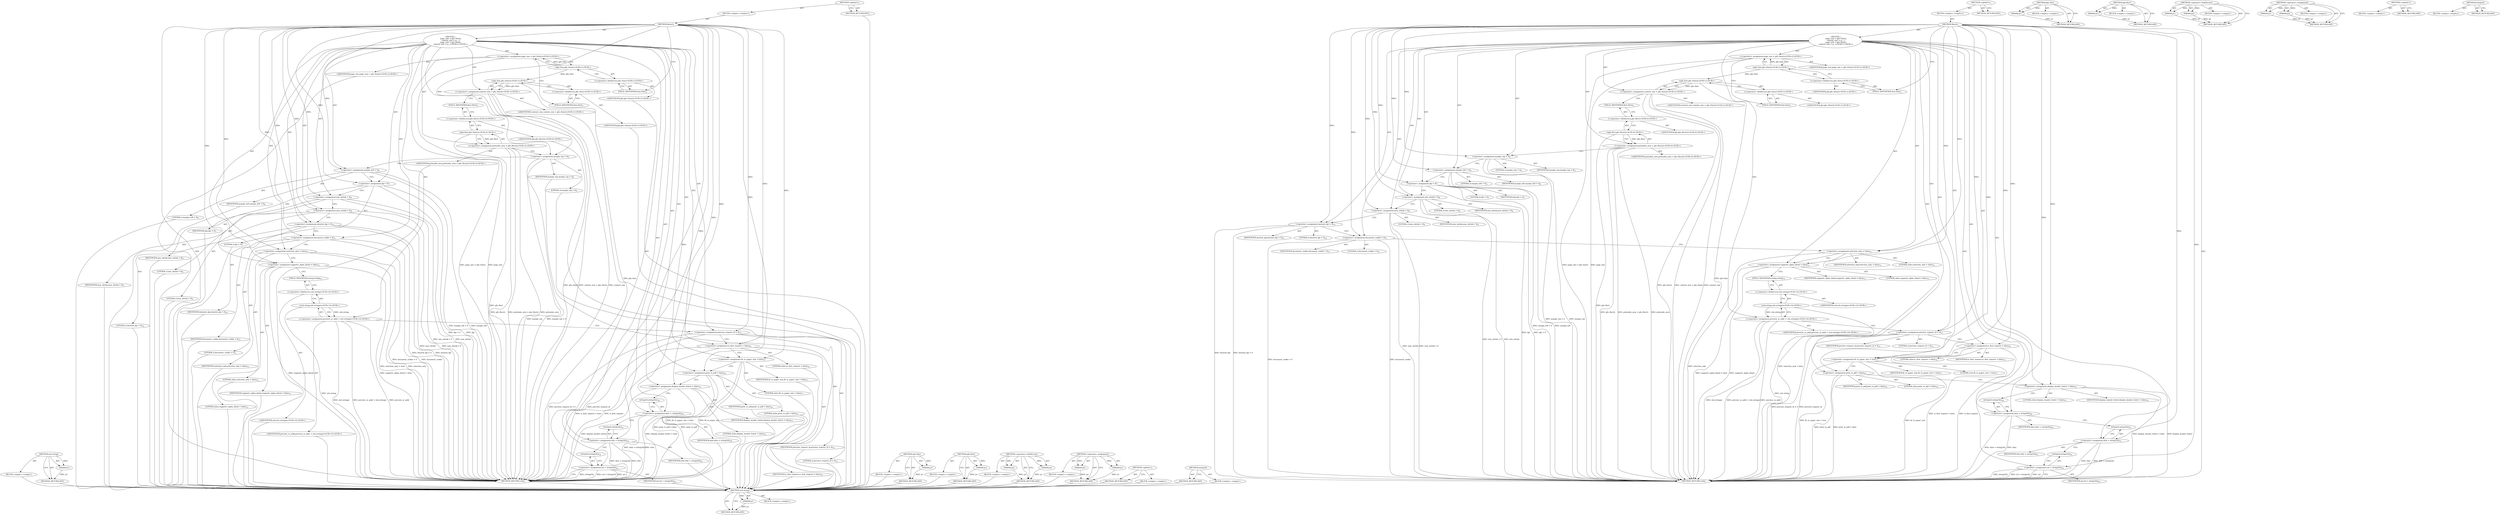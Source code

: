 digraph "string16" {
vulnerable_122 [label=<(METHOD,std.string)>];
vulnerable_123 [label=<(PARAM,p1)>];
vulnerable_124 [label=<(BLOCK,&lt;empty&gt;,&lt;empty&gt;)>];
vulnerable_125 [label=<(METHOD_RETURN,ANY)>];
vulnerable_6 [label=<(METHOD,&lt;global&gt;)<SUB>1</SUB>>];
vulnerable_7 [label=<(BLOCK,&lt;empty&gt;,&lt;empty&gt;)<SUB>1</SUB>>];
vulnerable_8 [label=<(METHOD,Reset)<SUB>1</SUB>>];
vulnerable_9 [label="<(BLOCK,{
  page_size = gfx::Size();
  content_size = g...,{
  page_size = gfx::Size();
  content_size = g...)<SUB>1</SUB>>"];
vulnerable_10 [label="<(&lt;operator&gt;.assignment,page_size = gfx::Size())<SUB>2</SUB>>"];
vulnerable_11 [label="<(IDENTIFIER,page_size,page_size = gfx::Size())<SUB>2</SUB>>"];
vulnerable_12 [label="<(gfx.Size,gfx::Size())<SUB>2</SUB>>"];
vulnerable_13 [label="<(&lt;operator&gt;.fieldAccess,gfx::Size)<SUB>2</SUB>>"];
vulnerable_14 [label="<(IDENTIFIER,gfx,gfx::Size())<SUB>2</SUB>>"];
vulnerable_15 [label=<(FIELD_IDENTIFIER,Size,Size)<SUB>2</SUB>>];
vulnerable_16 [label="<(&lt;operator&gt;.assignment,content_size = gfx::Size())<SUB>3</SUB>>"];
vulnerable_17 [label="<(IDENTIFIER,content_size,content_size = gfx::Size())<SUB>3</SUB>>"];
vulnerable_18 [label="<(gfx.Size,gfx::Size())<SUB>3</SUB>>"];
vulnerable_19 [label="<(&lt;operator&gt;.fieldAccess,gfx::Size)<SUB>3</SUB>>"];
vulnerable_20 [label="<(IDENTIFIER,gfx,gfx::Size())<SUB>3</SUB>>"];
vulnerable_21 [label=<(FIELD_IDENTIFIER,Size,Size)<SUB>3</SUB>>];
vulnerable_22 [label="<(&lt;operator&gt;.assignment,printable_area = gfx::Rect())<SUB>4</SUB>>"];
vulnerable_23 [label="<(IDENTIFIER,printable_area,printable_area = gfx::Rect())<SUB>4</SUB>>"];
vulnerable_24 [label="<(gfx.Rect,gfx::Rect())<SUB>4</SUB>>"];
vulnerable_25 [label="<(&lt;operator&gt;.fieldAccess,gfx::Rect)<SUB>4</SUB>>"];
vulnerable_26 [label="<(IDENTIFIER,gfx,gfx::Rect())<SUB>4</SUB>>"];
vulnerable_27 [label=<(FIELD_IDENTIFIER,Rect,Rect)<SUB>4</SUB>>];
vulnerable_28 [label=<(&lt;operator&gt;.assignment,margin_top = 0)<SUB>5</SUB>>];
vulnerable_29 [label=<(IDENTIFIER,margin_top,margin_top = 0)<SUB>5</SUB>>];
vulnerable_30 [label=<(LITERAL,0,margin_top = 0)<SUB>5</SUB>>];
vulnerable_31 [label=<(&lt;operator&gt;.assignment,margin_left = 0)<SUB>6</SUB>>];
vulnerable_32 [label=<(IDENTIFIER,margin_left,margin_left = 0)<SUB>6</SUB>>];
vulnerable_33 [label=<(LITERAL,0,margin_left = 0)<SUB>6</SUB>>];
vulnerable_34 [label=<(&lt;operator&gt;.assignment,dpi = 0)<SUB>7</SUB>>];
vulnerable_35 [label=<(IDENTIFIER,dpi,dpi = 0)<SUB>7</SUB>>];
vulnerable_36 [label=<(LITERAL,0,dpi = 0)<SUB>7</SUB>>];
vulnerable_37 [label=<(&lt;operator&gt;.assignment,min_shrink = 0)<SUB>8</SUB>>];
vulnerable_38 [label=<(IDENTIFIER,min_shrink,min_shrink = 0)<SUB>8</SUB>>];
vulnerable_39 [label=<(LITERAL,0,min_shrink = 0)<SUB>8</SUB>>];
vulnerable_40 [label=<(&lt;operator&gt;.assignment,max_shrink = 0)<SUB>9</SUB>>];
vulnerable_41 [label=<(IDENTIFIER,max_shrink,max_shrink = 0)<SUB>9</SUB>>];
vulnerable_42 [label=<(LITERAL,0,max_shrink = 0)<SUB>9</SUB>>];
vulnerable_43 [label=<(&lt;operator&gt;.assignment,desired_dpi = 0)<SUB>10</SUB>>];
vulnerable_44 [label=<(IDENTIFIER,desired_dpi,desired_dpi = 0)<SUB>10</SUB>>];
vulnerable_45 [label=<(LITERAL,0,desired_dpi = 0)<SUB>10</SUB>>];
vulnerable_46 [label=<(&lt;operator&gt;.assignment,document_cookie = 0)<SUB>11</SUB>>];
vulnerable_47 [label=<(IDENTIFIER,document_cookie,document_cookie = 0)<SUB>11</SUB>>];
vulnerable_48 [label=<(LITERAL,0,document_cookie = 0)<SUB>11</SUB>>];
vulnerable_49 [label=<(&lt;operator&gt;.assignment,selection_only = false)<SUB>12</SUB>>];
vulnerable_50 [label=<(IDENTIFIER,selection_only,selection_only = false)<SUB>12</SUB>>];
vulnerable_51 [label=<(LITERAL,false,selection_only = false)<SUB>12</SUB>>];
vulnerable_52 [label=<(&lt;operator&gt;.assignment,supports_alpha_blend = false)<SUB>13</SUB>>];
vulnerable_53 [label=<(IDENTIFIER,supports_alpha_blend,supports_alpha_blend = false)<SUB>13</SUB>>];
vulnerable_54 [label=<(LITERAL,false,supports_alpha_blend = false)<SUB>13</SUB>>];
vulnerable_55 [label="<(&lt;operator&gt;.assignment,preview_ui_addr = std::string())<SUB>14</SUB>>"];
vulnerable_56 [label="<(IDENTIFIER,preview_ui_addr,preview_ui_addr = std::string())<SUB>14</SUB>>"];
vulnerable_57 [label="<(std.string,std::string())<SUB>14</SUB>>"];
vulnerable_58 [label="<(&lt;operator&gt;.fieldAccess,std::string)<SUB>14</SUB>>"];
vulnerable_59 [label="<(IDENTIFIER,std,std::string())<SUB>14</SUB>>"];
vulnerable_60 [label=<(FIELD_IDENTIFIER,string,string)<SUB>14</SUB>>];
vulnerable_61 [label=<(&lt;operator&gt;.assignment,preview_request_id = 0)<SUB>15</SUB>>];
vulnerable_62 [label=<(IDENTIFIER,preview_request_id,preview_request_id = 0)<SUB>15</SUB>>];
vulnerable_63 [label=<(LITERAL,0,preview_request_id = 0)<SUB>15</SUB>>];
vulnerable_64 [label=<(&lt;operator&gt;.assignment,is_first_request = false)<SUB>16</SUB>>];
vulnerable_65 [label=<(IDENTIFIER,is_first_request,is_first_request = false)<SUB>16</SUB>>];
vulnerable_66 [label=<(LITERAL,false,is_first_request = false)<SUB>16</SUB>>];
vulnerable_67 [label=<(&lt;operator&gt;.assignment,fit_to_paper_size = true)<SUB>17</SUB>>];
vulnerable_68 [label=<(IDENTIFIER,fit_to_paper_size,fit_to_paper_size = true)<SUB>17</SUB>>];
vulnerable_69 [label=<(LITERAL,true,fit_to_paper_size = true)<SUB>17</SUB>>];
vulnerable_70 [label=<(&lt;operator&gt;.assignment,print_to_pdf = false)<SUB>18</SUB>>];
vulnerable_71 [label=<(IDENTIFIER,print_to_pdf,print_to_pdf = false)<SUB>18</SUB>>];
vulnerable_72 [label=<(LITERAL,false,print_to_pdf = false)<SUB>18</SUB>>];
vulnerable_73 [label=<(&lt;operator&gt;.assignment,display_header_footer = false)<SUB>19</SUB>>];
vulnerable_74 [label=<(IDENTIFIER,display_header_footer,display_header_footer = false)<SUB>19</SUB>>];
vulnerable_75 [label=<(LITERAL,false,display_header_footer = false)<SUB>19</SUB>>];
vulnerable_76 [label=<(&lt;operator&gt;.assignment,date = string16())<SUB>20</SUB>>];
vulnerable_77 [label=<(IDENTIFIER,date,date = string16())<SUB>20</SUB>>];
vulnerable_78 [label=<(string16,string16())<SUB>20</SUB>>];
vulnerable_79 [label=<(&lt;operator&gt;.assignment,title = string16())<SUB>21</SUB>>];
vulnerable_80 [label=<(IDENTIFIER,title,title = string16())<SUB>21</SUB>>];
vulnerable_81 [label=<(string16,string16())<SUB>21</SUB>>];
vulnerable_82 [label=<(&lt;operator&gt;.assignment,url = string16())<SUB>22</SUB>>];
vulnerable_83 [label=<(IDENTIFIER,url,url = string16())<SUB>22</SUB>>];
vulnerable_84 [label=<(string16,string16())<SUB>22</SUB>>];
vulnerable_85 [label=<(METHOD_RETURN,void)<SUB>1</SUB>>];
vulnerable_87 [label=<(METHOD_RETURN,ANY)<SUB>1</SUB>>];
vulnerable_109 [label=<(METHOD,gfx.Size)>];
vulnerable_110 [label=<(PARAM,p1)>];
vulnerable_111 [label=<(BLOCK,&lt;empty&gt;,&lt;empty&gt;)>];
vulnerable_112 [label=<(METHOD_RETURN,ANY)>];
vulnerable_118 [label=<(METHOD,gfx.Rect)>];
vulnerable_119 [label=<(PARAM,p1)>];
vulnerable_120 [label=<(BLOCK,&lt;empty&gt;,&lt;empty&gt;)>];
vulnerable_121 [label=<(METHOD_RETURN,ANY)>];
vulnerable_113 [label=<(METHOD,&lt;operator&gt;.fieldAccess)>];
vulnerable_114 [label=<(PARAM,p1)>];
vulnerable_115 [label=<(PARAM,p2)>];
vulnerable_116 [label=<(BLOCK,&lt;empty&gt;,&lt;empty&gt;)>];
vulnerable_117 [label=<(METHOD_RETURN,ANY)>];
vulnerable_104 [label=<(METHOD,&lt;operator&gt;.assignment)>];
vulnerable_105 [label=<(PARAM,p1)>];
vulnerable_106 [label=<(PARAM,p2)>];
vulnerable_107 [label=<(BLOCK,&lt;empty&gt;,&lt;empty&gt;)>];
vulnerable_108 [label=<(METHOD_RETURN,ANY)>];
vulnerable_98 [label=<(METHOD,&lt;global&gt;)<SUB>1</SUB>>];
vulnerable_99 [label=<(BLOCK,&lt;empty&gt;,&lt;empty&gt;)>];
vulnerable_100 [label=<(METHOD_RETURN,ANY)>];
vulnerable_126 [label=<(METHOD,string16)>];
vulnerable_127 [label=<(BLOCK,&lt;empty&gt;,&lt;empty&gt;)>];
vulnerable_128 [label=<(METHOD_RETURN,ANY)>];
fixed_122 [label=<(METHOD,std.string)>];
fixed_123 [label=<(PARAM,p1)>];
fixed_124 [label=<(BLOCK,&lt;empty&gt;,&lt;empty&gt;)>];
fixed_125 [label=<(METHOD_RETURN,ANY)>];
fixed_6 [label=<(METHOD,&lt;global&gt;)<SUB>1</SUB>>];
fixed_7 [label=<(BLOCK,&lt;empty&gt;,&lt;empty&gt;)<SUB>1</SUB>>];
fixed_8 [label=<(METHOD,Reset)<SUB>1</SUB>>];
fixed_9 [label="<(BLOCK,{
  page_size = gfx::Size();
  content_size = g...,{
  page_size = gfx::Size();
  content_size = g...)<SUB>1</SUB>>"];
fixed_10 [label="<(&lt;operator&gt;.assignment,page_size = gfx::Size())<SUB>2</SUB>>"];
fixed_11 [label="<(IDENTIFIER,page_size,page_size = gfx::Size())<SUB>2</SUB>>"];
fixed_12 [label="<(gfx.Size,gfx::Size())<SUB>2</SUB>>"];
fixed_13 [label="<(&lt;operator&gt;.fieldAccess,gfx::Size)<SUB>2</SUB>>"];
fixed_14 [label="<(IDENTIFIER,gfx,gfx::Size())<SUB>2</SUB>>"];
fixed_15 [label=<(FIELD_IDENTIFIER,Size,Size)<SUB>2</SUB>>];
fixed_16 [label="<(&lt;operator&gt;.assignment,content_size = gfx::Size())<SUB>3</SUB>>"];
fixed_17 [label="<(IDENTIFIER,content_size,content_size = gfx::Size())<SUB>3</SUB>>"];
fixed_18 [label="<(gfx.Size,gfx::Size())<SUB>3</SUB>>"];
fixed_19 [label="<(&lt;operator&gt;.fieldAccess,gfx::Size)<SUB>3</SUB>>"];
fixed_20 [label="<(IDENTIFIER,gfx,gfx::Size())<SUB>3</SUB>>"];
fixed_21 [label=<(FIELD_IDENTIFIER,Size,Size)<SUB>3</SUB>>];
fixed_22 [label="<(&lt;operator&gt;.assignment,printable_area = gfx::Rect())<SUB>4</SUB>>"];
fixed_23 [label="<(IDENTIFIER,printable_area,printable_area = gfx::Rect())<SUB>4</SUB>>"];
fixed_24 [label="<(gfx.Rect,gfx::Rect())<SUB>4</SUB>>"];
fixed_25 [label="<(&lt;operator&gt;.fieldAccess,gfx::Rect)<SUB>4</SUB>>"];
fixed_26 [label="<(IDENTIFIER,gfx,gfx::Rect())<SUB>4</SUB>>"];
fixed_27 [label=<(FIELD_IDENTIFIER,Rect,Rect)<SUB>4</SUB>>];
fixed_28 [label=<(&lt;operator&gt;.assignment,margin_top = 0)<SUB>5</SUB>>];
fixed_29 [label=<(IDENTIFIER,margin_top,margin_top = 0)<SUB>5</SUB>>];
fixed_30 [label=<(LITERAL,0,margin_top = 0)<SUB>5</SUB>>];
fixed_31 [label=<(&lt;operator&gt;.assignment,margin_left = 0)<SUB>6</SUB>>];
fixed_32 [label=<(IDENTIFIER,margin_left,margin_left = 0)<SUB>6</SUB>>];
fixed_33 [label=<(LITERAL,0,margin_left = 0)<SUB>6</SUB>>];
fixed_34 [label=<(&lt;operator&gt;.assignment,dpi = 0)<SUB>7</SUB>>];
fixed_35 [label=<(IDENTIFIER,dpi,dpi = 0)<SUB>7</SUB>>];
fixed_36 [label=<(LITERAL,0,dpi = 0)<SUB>7</SUB>>];
fixed_37 [label=<(&lt;operator&gt;.assignment,min_shrink = 0)<SUB>8</SUB>>];
fixed_38 [label=<(IDENTIFIER,min_shrink,min_shrink = 0)<SUB>8</SUB>>];
fixed_39 [label=<(LITERAL,0,min_shrink = 0)<SUB>8</SUB>>];
fixed_40 [label=<(&lt;operator&gt;.assignment,max_shrink = 0)<SUB>9</SUB>>];
fixed_41 [label=<(IDENTIFIER,max_shrink,max_shrink = 0)<SUB>9</SUB>>];
fixed_42 [label=<(LITERAL,0,max_shrink = 0)<SUB>9</SUB>>];
fixed_43 [label=<(&lt;operator&gt;.assignment,desired_dpi = 0)<SUB>10</SUB>>];
fixed_44 [label=<(IDENTIFIER,desired_dpi,desired_dpi = 0)<SUB>10</SUB>>];
fixed_45 [label=<(LITERAL,0,desired_dpi = 0)<SUB>10</SUB>>];
fixed_46 [label=<(&lt;operator&gt;.assignment,document_cookie = 0)<SUB>11</SUB>>];
fixed_47 [label=<(IDENTIFIER,document_cookie,document_cookie = 0)<SUB>11</SUB>>];
fixed_48 [label=<(LITERAL,0,document_cookie = 0)<SUB>11</SUB>>];
fixed_49 [label=<(&lt;operator&gt;.assignment,selection_only = false)<SUB>12</SUB>>];
fixed_50 [label=<(IDENTIFIER,selection_only,selection_only = false)<SUB>12</SUB>>];
fixed_51 [label=<(LITERAL,false,selection_only = false)<SUB>12</SUB>>];
fixed_52 [label=<(&lt;operator&gt;.assignment,supports_alpha_blend = false)<SUB>13</SUB>>];
fixed_53 [label=<(IDENTIFIER,supports_alpha_blend,supports_alpha_blend = false)<SUB>13</SUB>>];
fixed_54 [label=<(LITERAL,false,supports_alpha_blend = false)<SUB>13</SUB>>];
fixed_55 [label="<(&lt;operator&gt;.assignment,preview_ui_addr = std::string())<SUB>14</SUB>>"];
fixed_56 [label="<(IDENTIFIER,preview_ui_addr,preview_ui_addr = std::string())<SUB>14</SUB>>"];
fixed_57 [label="<(std.string,std::string())<SUB>14</SUB>>"];
fixed_58 [label="<(&lt;operator&gt;.fieldAccess,std::string)<SUB>14</SUB>>"];
fixed_59 [label="<(IDENTIFIER,std,std::string())<SUB>14</SUB>>"];
fixed_60 [label=<(FIELD_IDENTIFIER,string,string)<SUB>14</SUB>>];
fixed_61 [label=<(&lt;operator&gt;.assignment,preview_request_id = 0)<SUB>15</SUB>>];
fixed_62 [label=<(IDENTIFIER,preview_request_id,preview_request_id = 0)<SUB>15</SUB>>];
fixed_63 [label=<(LITERAL,0,preview_request_id = 0)<SUB>15</SUB>>];
fixed_64 [label=<(&lt;operator&gt;.assignment,is_first_request = false)<SUB>16</SUB>>];
fixed_65 [label=<(IDENTIFIER,is_first_request,is_first_request = false)<SUB>16</SUB>>];
fixed_66 [label=<(LITERAL,false,is_first_request = false)<SUB>16</SUB>>];
fixed_67 [label=<(&lt;operator&gt;.assignment,fit_to_paper_size = false)<SUB>17</SUB>>];
fixed_68 [label=<(IDENTIFIER,fit_to_paper_size,fit_to_paper_size = false)<SUB>17</SUB>>];
fixed_69 [label=<(LITERAL,false,fit_to_paper_size = false)<SUB>17</SUB>>];
fixed_70 [label=<(&lt;operator&gt;.assignment,print_to_pdf = false)<SUB>18</SUB>>];
fixed_71 [label=<(IDENTIFIER,print_to_pdf,print_to_pdf = false)<SUB>18</SUB>>];
fixed_72 [label=<(LITERAL,false,print_to_pdf = false)<SUB>18</SUB>>];
fixed_73 [label=<(&lt;operator&gt;.assignment,display_header_footer = false)<SUB>19</SUB>>];
fixed_74 [label=<(IDENTIFIER,display_header_footer,display_header_footer = false)<SUB>19</SUB>>];
fixed_75 [label=<(LITERAL,false,display_header_footer = false)<SUB>19</SUB>>];
fixed_76 [label=<(&lt;operator&gt;.assignment,date = string16())<SUB>20</SUB>>];
fixed_77 [label=<(IDENTIFIER,date,date = string16())<SUB>20</SUB>>];
fixed_78 [label=<(string16,string16())<SUB>20</SUB>>];
fixed_79 [label=<(&lt;operator&gt;.assignment,title = string16())<SUB>21</SUB>>];
fixed_80 [label=<(IDENTIFIER,title,title = string16())<SUB>21</SUB>>];
fixed_81 [label=<(string16,string16())<SUB>21</SUB>>];
fixed_82 [label=<(&lt;operator&gt;.assignment,url = string16())<SUB>22</SUB>>];
fixed_83 [label=<(IDENTIFIER,url,url = string16())<SUB>22</SUB>>];
fixed_84 [label=<(string16,string16())<SUB>22</SUB>>];
fixed_85 [label=<(METHOD_RETURN,void)<SUB>1</SUB>>];
fixed_87 [label=<(METHOD_RETURN,ANY)<SUB>1</SUB>>];
fixed_109 [label=<(METHOD,gfx.Size)>];
fixed_110 [label=<(PARAM,p1)>];
fixed_111 [label=<(BLOCK,&lt;empty&gt;,&lt;empty&gt;)>];
fixed_112 [label=<(METHOD_RETURN,ANY)>];
fixed_118 [label=<(METHOD,gfx.Rect)>];
fixed_119 [label=<(PARAM,p1)>];
fixed_120 [label=<(BLOCK,&lt;empty&gt;,&lt;empty&gt;)>];
fixed_121 [label=<(METHOD_RETURN,ANY)>];
fixed_113 [label=<(METHOD,&lt;operator&gt;.fieldAccess)>];
fixed_114 [label=<(PARAM,p1)>];
fixed_115 [label=<(PARAM,p2)>];
fixed_116 [label=<(BLOCK,&lt;empty&gt;,&lt;empty&gt;)>];
fixed_117 [label=<(METHOD_RETURN,ANY)>];
fixed_104 [label=<(METHOD,&lt;operator&gt;.assignment)>];
fixed_105 [label=<(PARAM,p1)>];
fixed_106 [label=<(PARAM,p2)>];
fixed_107 [label=<(BLOCK,&lt;empty&gt;,&lt;empty&gt;)>];
fixed_108 [label=<(METHOD_RETURN,ANY)>];
fixed_98 [label=<(METHOD,&lt;global&gt;)<SUB>1</SUB>>];
fixed_99 [label=<(BLOCK,&lt;empty&gt;,&lt;empty&gt;)>];
fixed_100 [label=<(METHOD_RETURN,ANY)>];
fixed_126 [label=<(METHOD,string16)>];
fixed_127 [label=<(BLOCK,&lt;empty&gt;,&lt;empty&gt;)>];
fixed_128 [label=<(METHOD_RETURN,ANY)>];
vulnerable_122 -> vulnerable_123  [key=0, label="AST: "];
vulnerable_122 -> vulnerable_123  [key=1, label="DDG: "];
vulnerable_122 -> vulnerable_124  [key=0, label="AST: "];
vulnerable_122 -> vulnerable_125  [key=0, label="AST: "];
vulnerable_122 -> vulnerable_125  [key=1, label="CFG: "];
vulnerable_123 -> vulnerable_125  [key=0, label="DDG: p1"];
vulnerable_6 -> vulnerable_7  [key=0, label="AST: "];
vulnerable_6 -> vulnerable_87  [key=0, label="AST: "];
vulnerable_6 -> vulnerable_87  [key=1, label="CFG: "];
vulnerable_7 -> vulnerable_8  [key=0, label="AST: "];
vulnerable_8 -> vulnerable_9  [key=0, label="AST: "];
vulnerable_8 -> vulnerable_85  [key=0, label="AST: "];
vulnerable_8 -> vulnerable_15  [key=0, label="CFG: "];
vulnerable_8 -> vulnerable_28  [key=0, label="DDG: "];
vulnerable_8 -> vulnerable_31  [key=0, label="DDG: "];
vulnerable_8 -> vulnerable_34  [key=0, label="DDG: "];
vulnerable_8 -> vulnerable_37  [key=0, label="DDG: "];
vulnerable_8 -> vulnerable_40  [key=0, label="DDG: "];
vulnerable_8 -> vulnerable_43  [key=0, label="DDG: "];
vulnerable_8 -> vulnerable_46  [key=0, label="DDG: "];
vulnerable_8 -> vulnerable_49  [key=0, label="DDG: "];
vulnerable_8 -> vulnerable_52  [key=0, label="DDG: "];
vulnerable_8 -> vulnerable_61  [key=0, label="DDG: "];
vulnerable_8 -> vulnerable_64  [key=0, label="DDG: "];
vulnerable_8 -> vulnerable_67  [key=0, label="DDG: "];
vulnerable_8 -> vulnerable_70  [key=0, label="DDG: "];
vulnerable_8 -> vulnerable_73  [key=0, label="DDG: "];
vulnerable_8 -> vulnerable_76  [key=0, label="DDG: "];
vulnerable_8 -> vulnerable_79  [key=0, label="DDG: "];
vulnerable_8 -> vulnerable_82  [key=0, label="DDG: "];
vulnerable_9 -> vulnerable_10  [key=0, label="AST: "];
vulnerable_9 -> vulnerable_16  [key=0, label="AST: "];
vulnerable_9 -> vulnerable_22  [key=0, label="AST: "];
vulnerable_9 -> vulnerable_28  [key=0, label="AST: "];
vulnerable_9 -> vulnerable_31  [key=0, label="AST: "];
vulnerable_9 -> vulnerable_34  [key=0, label="AST: "];
vulnerable_9 -> vulnerable_37  [key=0, label="AST: "];
vulnerable_9 -> vulnerable_40  [key=0, label="AST: "];
vulnerable_9 -> vulnerable_43  [key=0, label="AST: "];
vulnerable_9 -> vulnerable_46  [key=0, label="AST: "];
vulnerable_9 -> vulnerable_49  [key=0, label="AST: "];
vulnerable_9 -> vulnerable_52  [key=0, label="AST: "];
vulnerable_9 -> vulnerable_55  [key=0, label="AST: "];
vulnerable_9 -> vulnerable_61  [key=0, label="AST: "];
vulnerable_9 -> vulnerable_64  [key=0, label="AST: "];
vulnerable_9 -> vulnerable_67  [key=0, label="AST: "];
vulnerable_9 -> vulnerable_70  [key=0, label="AST: "];
vulnerable_9 -> vulnerable_73  [key=0, label="AST: "];
vulnerable_9 -> vulnerable_76  [key=0, label="AST: "];
vulnerable_9 -> vulnerable_79  [key=0, label="AST: "];
vulnerable_9 -> vulnerable_82  [key=0, label="AST: "];
vulnerable_10 -> vulnerable_11  [key=0, label="AST: "];
vulnerable_10 -> vulnerable_12  [key=0, label="AST: "];
vulnerable_10 -> vulnerable_21  [key=0, label="CFG: "];
vulnerable_10 -> vulnerable_85  [key=0, label="DDG: page_size = gfx::Size()"];
vulnerable_10 -> vulnerable_85  [key=1, label="DDG: page_size"];
vulnerable_12 -> vulnerable_13  [key=0, label="AST: "];
vulnerable_12 -> vulnerable_10  [key=0, label="CFG: "];
vulnerable_12 -> vulnerable_10  [key=1, label="DDG: gfx::Size"];
vulnerable_12 -> vulnerable_18  [key=0, label="DDG: gfx::Size"];
vulnerable_13 -> vulnerable_14  [key=0, label="AST: "];
vulnerable_13 -> vulnerable_15  [key=0, label="AST: "];
vulnerable_13 -> vulnerable_12  [key=0, label="CFG: "];
vulnerable_15 -> vulnerable_13  [key=0, label="CFG: "];
vulnerable_16 -> vulnerable_17  [key=0, label="AST: "];
vulnerable_16 -> vulnerable_18  [key=0, label="AST: "];
vulnerable_16 -> vulnerable_27  [key=0, label="CFG: "];
vulnerable_16 -> vulnerable_85  [key=0, label="DDG: gfx::Size()"];
vulnerable_16 -> vulnerable_85  [key=1, label="DDG: content_size = gfx::Size()"];
vulnerable_16 -> vulnerable_85  [key=2, label="DDG: content_size"];
vulnerable_18 -> vulnerable_19  [key=0, label="AST: "];
vulnerable_18 -> vulnerable_16  [key=0, label="CFG: "];
vulnerable_18 -> vulnerable_16  [key=1, label="DDG: gfx::Size"];
vulnerable_18 -> vulnerable_85  [key=0, label="DDG: gfx::Size"];
vulnerable_19 -> vulnerable_20  [key=0, label="AST: "];
vulnerable_19 -> vulnerable_21  [key=0, label="AST: "];
vulnerable_19 -> vulnerable_18  [key=0, label="CFG: "];
vulnerable_21 -> vulnerable_19  [key=0, label="CFG: "];
vulnerable_22 -> vulnerable_23  [key=0, label="AST: "];
vulnerable_22 -> vulnerable_24  [key=0, label="AST: "];
vulnerable_22 -> vulnerable_28  [key=0, label="CFG: "];
vulnerable_22 -> vulnerable_85  [key=0, label="DDG: gfx::Rect()"];
vulnerable_22 -> vulnerable_85  [key=1, label="DDG: printable_area = gfx::Rect()"];
vulnerable_22 -> vulnerable_85  [key=2, label="DDG: printable_area"];
vulnerable_24 -> vulnerable_25  [key=0, label="AST: "];
vulnerable_24 -> vulnerable_22  [key=0, label="CFG: "];
vulnerable_24 -> vulnerable_22  [key=1, label="DDG: gfx::Rect"];
vulnerable_24 -> vulnerable_85  [key=0, label="DDG: gfx::Rect"];
vulnerable_25 -> vulnerable_26  [key=0, label="AST: "];
vulnerable_25 -> vulnerable_27  [key=0, label="AST: "];
vulnerable_25 -> vulnerable_24  [key=0, label="CFG: "];
vulnerable_27 -> vulnerable_25  [key=0, label="CFG: "];
vulnerable_28 -> vulnerable_29  [key=0, label="AST: "];
vulnerable_28 -> vulnerable_30  [key=0, label="AST: "];
vulnerable_28 -> vulnerable_31  [key=0, label="CFG: "];
vulnerable_28 -> vulnerable_85  [key=0, label="DDG: margin_top = 0"];
vulnerable_28 -> vulnerable_85  [key=1, label="DDG: margin_top"];
vulnerable_31 -> vulnerable_32  [key=0, label="AST: "];
vulnerable_31 -> vulnerable_33  [key=0, label="AST: "];
vulnerable_31 -> vulnerable_34  [key=0, label="CFG: "];
vulnerable_31 -> vulnerable_85  [key=0, label="DDG: margin_left = 0"];
vulnerable_31 -> vulnerable_85  [key=1, label="DDG: margin_left"];
vulnerable_34 -> vulnerable_35  [key=0, label="AST: "];
vulnerable_34 -> vulnerable_36  [key=0, label="AST: "];
vulnerable_34 -> vulnerable_37  [key=0, label="CFG: "];
vulnerable_34 -> vulnerable_85  [key=0, label="DDG: dpi = 0"];
vulnerable_34 -> vulnerable_85  [key=1, label="DDG: dpi"];
vulnerable_37 -> vulnerable_38  [key=0, label="AST: "];
vulnerable_37 -> vulnerable_39  [key=0, label="AST: "];
vulnerable_37 -> vulnerable_40  [key=0, label="CFG: "];
vulnerable_37 -> vulnerable_85  [key=0, label="DDG: min_shrink = 0"];
vulnerable_37 -> vulnerable_85  [key=1, label="DDG: min_shrink"];
vulnerable_40 -> vulnerable_41  [key=0, label="AST: "];
vulnerable_40 -> vulnerable_42  [key=0, label="AST: "];
vulnerable_40 -> vulnerable_43  [key=0, label="CFG: "];
vulnerable_40 -> vulnerable_85  [key=0, label="DDG: max_shrink = 0"];
vulnerable_40 -> vulnerable_85  [key=1, label="DDG: max_shrink"];
vulnerable_43 -> vulnerable_44  [key=0, label="AST: "];
vulnerable_43 -> vulnerable_45  [key=0, label="AST: "];
vulnerable_43 -> vulnerable_46  [key=0, label="CFG: "];
vulnerable_43 -> vulnerable_85  [key=0, label="DDG: desired_dpi = 0"];
vulnerable_43 -> vulnerable_85  [key=1, label="DDG: desired_dpi"];
vulnerable_46 -> vulnerable_47  [key=0, label="AST: "];
vulnerable_46 -> vulnerable_48  [key=0, label="AST: "];
vulnerable_46 -> vulnerable_49  [key=0, label="CFG: "];
vulnerable_46 -> vulnerable_85  [key=0, label="DDG: document_cookie = 0"];
vulnerable_46 -> vulnerable_85  [key=1, label="DDG: document_cookie"];
vulnerable_49 -> vulnerable_50  [key=0, label="AST: "];
vulnerable_49 -> vulnerable_51  [key=0, label="AST: "];
vulnerable_49 -> vulnerable_52  [key=0, label="CFG: "];
vulnerable_49 -> vulnerable_85  [key=0, label="DDG: selection_only = false"];
vulnerable_49 -> vulnerable_85  [key=1, label="DDG: selection_only"];
vulnerable_52 -> vulnerable_53  [key=0, label="AST: "];
vulnerable_52 -> vulnerable_54  [key=0, label="AST: "];
vulnerable_52 -> vulnerable_60  [key=0, label="CFG: "];
vulnerable_52 -> vulnerable_85  [key=0, label="DDG: supports_alpha_blend = false"];
vulnerable_52 -> vulnerable_85  [key=1, label="DDG: supports_alpha_blend"];
vulnerable_55 -> vulnerable_56  [key=0, label="AST: "];
vulnerable_55 -> vulnerable_57  [key=0, label="AST: "];
vulnerable_55 -> vulnerable_61  [key=0, label="CFG: "];
vulnerable_55 -> vulnerable_85  [key=0, label="DDG: std::string()"];
vulnerable_55 -> vulnerable_85  [key=1, label="DDG: preview_ui_addr = std::string()"];
vulnerable_55 -> vulnerable_85  [key=2, label="DDG: preview_ui_addr"];
vulnerable_57 -> vulnerable_58  [key=0, label="AST: "];
vulnerable_57 -> vulnerable_55  [key=0, label="CFG: "];
vulnerable_57 -> vulnerable_55  [key=1, label="DDG: std::string"];
vulnerable_57 -> vulnerable_85  [key=0, label="DDG: std::string"];
vulnerable_58 -> vulnerable_59  [key=0, label="AST: "];
vulnerable_58 -> vulnerable_60  [key=0, label="AST: "];
vulnerable_58 -> vulnerable_57  [key=0, label="CFG: "];
vulnerable_60 -> vulnerable_58  [key=0, label="CFG: "];
vulnerable_61 -> vulnerable_62  [key=0, label="AST: "];
vulnerable_61 -> vulnerable_63  [key=0, label="AST: "];
vulnerable_61 -> vulnerable_64  [key=0, label="CFG: "];
vulnerable_61 -> vulnerable_85  [key=0, label="DDG: preview_request_id = 0"];
vulnerable_61 -> vulnerable_85  [key=1, label="DDG: preview_request_id"];
vulnerable_64 -> vulnerable_65  [key=0, label="AST: "];
vulnerable_64 -> vulnerable_66  [key=0, label="AST: "];
vulnerable_64 -> vulnerable_67  [key=0, label="CFG: "];
vulnerable_64 -> vulnerable_85  [key=0, label="DDG: is_first_request = false"];
vulnerable_64 -> vulnerable_85  [key=1, label="DDG: is_first_request"];
vulnerable_67 -> vulnerable_68  [key=0, label="AST: "];
vulnerable_67 -> vulnerable_69  [key=0, label="AST: "];
vulnerable_67 -> vulnerable_70  [key=0, label="CFG: "];
vulnerable_67 -> vulnerable_85  [key=0, label="DDG: fit_to_paper_size = true"];
vulnerable_67 -> vulnerable_85  [key=1, label="DDG: fit_to_paper_size"];
vulnerable_70 -> vulnerable_71  [key=0, label="AST: "];
vulnerable_70 -> vulnerable_72  [key=0, label="AST: "];
vulnerable_70 -> vulnerable_73  [key=0, label="CFG: "];
vulnerable_70 -> vulnerable_85  [key=0, label="DDG: print_to_pdf = false"];
vulnerable_70 -> vulnerable_85  [key=1, label="DDG: print_to_pdf"];
vulnerable_73 -> vulnerable_74  [key=0, label="AST: "];
vulnerable_73 -> vulnerable_75  [key=0, label="AST: "];
vulnerable_73 -> vulnerable_78  [key=0, label="CFG: "];
vulnerable_73 -> vulnerable_85  [key=0, label="DDG: display_header_footer = false"];
vulnerable_73 -> vulnerable_85  [key=1, label="DDG: display_header_footer"];
vulnerable_76 -> vulnerable_77  [key=0, label="AST: "];
vulnerable_76 -> vulnerable_78  [key=0, label="AST: "];
vulnerable_76 -> vulnerable_81  [key=0, label="CFG: "];
vulnerable_76 -> vulnerable_85  [key=0, label="DDG: date = string16()"];
vulnerable_76 -> vulnerable_85  [key=1, label="DDG: date"];
vulnerable_78 -> vulnerable_76  [key=0, label="CFG: "];
vulnerable_79 -> vulnerable_80  [key=0, label="AST: "];
vulnerable_79 -> vulnerable_81  [key=0, label="AST: "];
vulnerable_79 -> vulnerable_84  [key=0, label="CFG: "];
vulnerable_79 -> vulnerable_85  [key=0, label="DDG: title = string16()"];
vulnerable_79 -> vulnerable_85  [key=1, label="DDG: title"];
vulnerable_81 -> vulnerable_79  [key=0, label="CFG: "];
vulnerable_82 -> vulnerable_83  [key=0, label="AST: "];
vulnerable_82 -> vulnerable_84  [key=0, label="AST: "];
vulnerable_82 -> vulnerable_85  [key=0, label="CFG: "];
vulnerable_82 -> vulnerable_85  [key=1, label="DDG: string16()"];
vulnerable_82 -> vulnerable_85  [key=2, label="DDG: url = string16()"];
vulnerable_82 -> vulnerable_85  [key=3, label="DDG: url"];
vulnerable_84 -> vulnerable_82  [key=0, label="CFG: "];
vulnerable_109 -> vulnerable_110  [key=0, label="AST: "];
vulnerable_109 -> vulnerable_110  [key=1, label="DDG: "];
vulnerable_109 -> vulnerable_111  [key=0, label="AST: "];
vulnerable_109 -> vulnerable_112  [key=0, label="AST: "];
vulnerable_109 -> vulnerable_112  [key=1, label="CFG: "];
vulnerable_110 -> vulnerable_112  [key=0, label="DDG: p1"];
vulnerable_118 -> vulnerable_119  [key=0, label="AST: "];
vulnerable_118 -> vulnerable_119  [key=1, label="DDG: "];
vulnerable_118 -> vulnerable_120  [key=0, label="AST: "];
vulnerable_118 -> vulnerable_121  [key=0, label="AST: "];
vulnerable_118 -> vulnerable_121  [key=1, label="CFG: "];
vulnerable_119 -> vulnerable_121  [key=0, label="DDG: p1"];
vulnerable_113 -> vulnerable_114  [key=0, label="AST: "];
vulnerable_113 -> vulnerable_114  [key=1, label="DDG: "];
vulnerable_113 -> vulnerable_116  [key=0, label="AST: "];
vulnerable_113 -> vulnerable_115  [key=0, label="AST: "];
vulnerable_113 -> vulnerable_115  [key=1, label="DDG: "];
vulnerable_113 -> vulnerable_117  [key=0, label="AST: "];
vulnerable_113 -> vulnerable_117  [key=1, label="CFG: "];
vulnerable_114 -> vulnerable_117  [key=0, label="DDG: p1"];
vulnerable_115 -> vulnerable_117  [key=0, label="DDG: p2"];
vulnerable_104 -> vulnerable_105  [key=0, label="AST: "];
vulnerable_104 -> vulnerable_105  [key=1, label="DDG: "];
vulnerable_104 -> vulnerable_107  [key=0, label="AST: "];
vulnerable_104 -> vulnerable_106  [key=0, label="AST: "];
vulnerable_104 -> vulnerable_106  [key=1, label="DDG: "];
vulnerable_104 -> vulnerable_108  [key=0, label="AST: "];
vulnerable_104 -> vulnerable_108  [key=1, label="CFG: "];
vulnerable_105 -> vulnerable_108  [key=0, label="DDG: p1"];
vulnerable_106 -> vulnerable_108  [key=0, label="DDG: p2"];
vulnerable_98 -> vulnerable_99  [key=0, label="AST: "];
vulnerable_98 -> vulnerable_100  [key=0, label="AST: "];
vulnerable_98 -> vulnerable_100  [key=1, label="CFG: "];
vulnerable_126 -> vulnerable_127  [key=0, label="AST: "];
vulnerable_126 -> vulnerable_128  [key=0, label="AST: "];
vulnerable_126 -> vulnerable_128  [key=1, label="CFG: "];
fixed_122 -> fixed_123  [key=0, label="AST: "];
fixed_122 -> fixed_123  [key=1, label="DDG: "];
fixed_122 -> fixed_124  [key=0, label="AST: "];
fixed_122 -> fixed_125  [key=0, label="AST: "];
fixed_122 -> fixed_125  [key=1, label="CFG: "];
fixed_123 -> fixed_125  [key=0, label="DDG: p1"];
fixed_124 -> vulnerable_122  [key=0];
fixed_125 -> vulnerable_122  [key=0];
fixed_6 -> fixed_7  [key=0, label="AST: "];
fixed_6 -> fixed_87  [key=0, label="AST: "];
fixed_6 -> fixed_87  [key=1, label="CFG: "];
fixed_7 -> fixed_8  [key=0, label="AST: "];
fixed_8 -> fixed_9  [key=0, label="AST: "];
fixed_8 -> fixed_85  [key=0, label="AST: "];
fixed_8 -> fixed_15  [key=0, label="CFG: "];
fixed_8 -> fixed_28  [key=0, label="DDG: "];
fixed_8 -> fixed_31  [key=0, label="DDG: "];
fixed_8 -> fixed_34  [key=0, label="DDG: "];
fixed_8 -> fixed_37  [key=0, label="DDG: "];
fixed_8 -> fixed_40  [key=0, label="DDG: "];
fixed_8 -> fixed_43  [key=0, label="DDG: "];
fixed_8 -> fixed_46  [key=0, label="DDG: "];
fixed_8 -> fixed_49  [key=0, label="DDG: "];
fixed_8 -> fixed_52  [key=0, label="DDG: "];
fixed_8 -> fixed_61  [key=0, label="DDG: "];
fixed_8 -> fixed_64  [key=0, label="DDG: "];
fixed_8 -> fixed_67  [key=0, label="DDG: "];
fixed_8 -> fixed_70  [key=0, label="DDG: "];
fixed_8 -> fixed_73  [key=0, label="DDG: "];
fixed_8 -> fixed_76  [key=0, label="DDG: "];
fixed_8 -> fixed_79  [key=0, label="DDG: "];
fixed_8 -> fixed_82  [key=0, label="DDG: "];
fixed_9 -> fixed_10  [key=0, label="AST: "];
fixed_9 -> fixed_16  [key=0, label="AST: "];
fixed_9 -> fixed_22  [key=0, label="AST: "];
fixed_9 -> fixed_28  [key=0, label="AST: "];
fixed_9 -> fixed_31  [key=0, label="AST: "];
fixed_9 -> fixed_34  [key=0, label="AST: "];
fixed_9 -> fixed_37  [key=0, label="AST: "];
fixed_9 -> fixed_40  [key=0, label="AST: "];
fixed_9 -> fixed_43  [key=0, label="AST: "];
fixed_9 -> fixed_46  [key=0, label="AST: "];
fixed_9 -> fixed_49  [key=0, label="AST: "];
fixed_9 -> fixed_52  [key=0, label="AST: "];
fixed_9 -> fixed_55  [key=0, label="AST: "];
fixed_9 -> fixed_61  [key=0, label="AST: "];
fixed_9 -> fixed_64  [key=0, label="AST: "];
fixed_9 -> fixed_67  [key=0, label="AST: "];
fixed_9 -> fixed_70  [key=0, label="AST: "];
fixed_9 -> fixed_73  [key=0, label="AST: "];
fixed_9 -> fixed_76  [key=0, label="AST: "];
fixed_9 -> fixed_79  [key=0, label="AST: "];
fixed_9 -> fixed_82  [key=0, label="AST: "];
fixed_10 -> fixed_11  [key=0, label="AST: "];
fixed_10 -> fixed_12  [key=0, label="AST: "];
fixed_10 -> fixed_21  [key=0, label="CFG: "];
fixed_10 -> fixed_85  [key=0, label="DDG: page_size = gfx::Size()"];
fixed_10 -> fixed_85  [key=1, label="DDG: page_size"];
fixed_11 -> vulnerable_122  [key=0];
fixed_12 -> fixed_13  [key=0, label="AST: "];
fixed_12 -> fixed_10  [key=0, label="CFG: "];
fixed_12 -> fixed_10  [key=1, label="DDG: gfx::Size"];
fixed_12 -> fixed_18  [key=0, label="DDG: gfx::Size"];
fixed_13 -> fixed_14  [key=0, label="AST: "];
fixed_13 -> fixed_15  [key=0, label="AST: "];
fixed_13 -> fixed_12  [key=0, label="CFG: "];
fixed_14 -> vulnerable_122  [key=0];
fixed_15 -> fixed_13  [key=0, label="CFG: "];
fixed_16 -> fixed_17  [key=0, label="AST: "];
fixed_16 -> fixed_18  [key=0, label="AST: "];
fixed_16 -> fixed_27  [key=0, label="CFG: "];
fixed_16 -> fixed_85  [key=0, label="DDG: gfx::Size()"];
fixed_16 -> fixed_85  [key=1, label="DDG: content_size = gfx::Size()"];
fixed_16 -> fixed_85  [key=2, label="DDG: content_size"];
fixed_17 -> vulnerable_122  [key=0];
fixed_18 -> fixed_19  [key=0, label="AST: "];
fixed_18 -> fixed_16  [key=0, label="CFG: "];
fixed_18 -> fixed_16  [key=1, label="DDG: gfx::Size"];
fixed_18 -> fixed_85  [key=0, label="DDG: gfx::Size"];
fixed_19 -> fixed_20  [key=0, label="AST: "];
fixed_19 -> fixed_21  [key=0, label="AST: "];
fixed_19 -> fixed_18  [key=0, label="CFG: "];
fixed_20 -> vulnerable_122  [key=0];
fixed_21 -> fixed_19  [key=0, label="CFG: "];
fixed_22 -> fixed_23  [key=0, label="AST: "];
fixed_22 -> fixed_24  [key=0, label="AST: "];
fixed_22 -> fixed_28  [key=0, label="CFG: "];
fixed_22 -> fixed_85  [key=0, label="DDG: gfx::Rect()"];
fixed_22 -> fixed_85  [key=1, label="DDG: printable_area = gfx::Rect()"];
fixed_22 -> fixed_85  [key=2, label="DDG: printable_area"];
fixed_23 -> vulnerable_122  [key=0];
fixed_24 -> fixed_25  [key=0, label="AST: "];
fixed_24 -> fixed_22  [key=0, label="CFG: "];
fixed_24 -> fixed_22  [key=1, label="DDG: gfx::Rect"];
fixed_24 -> fixed_85  [key=0, label="DDG: gfx::Rect"];
fixed_25 -> fixed_26  [key=0, label="AST: "];
fixed_25 -> fixed_27  [key=0, label="AST: "];
fixed_25 -> fixed_24  [key=0, label="CFG: "];
fixed_26 -> vulnerable_122  [key=0];
fixed_27 -> fixed_25  [key=0, label="CFG: "];
fixed_28 -> fixed_29  [key=0, label="AST: "];
fixed_28 -> fixed_30  [key=0, label="AST: "];
fixed_28 -> fixed_31  [key=0, label="CFG: "];
fixed_28 -> fixed_85  [key=0, label="DDG: margin_top = 0"];
fixed_28 -> fixed_85  [key=1, label="DDG: margin_top"];
fixed_29 -> vulnerable_122  [key=0];
fixed_30 -> vulnerable_122  [key=0];
fixed_31 -> fixed_32  [key=0, label="AST: "];
fixed_31 -> fixed_33  [key=0, label="AST: "];
fixed_31 -> fixed_34  [key=0, label="CFG: "];
fixed_31 -> fixed_85  [key=0, label="DDG: margin_left = 0"];
fixed_31 -> fixed_85  [key=1, label="DDG: margin_left"];
fixed_32 -> vulnerable_122  [key=0];
fixed_33 -> vulnerable_122  [key=0];
fixed_34 -> fixed_35  [key=0, label="AST: "];
fixed_34 -> fixed_36  [key=0, label="AST: "];
fixed_34 -> fixed_37  [key=0, label="CFG: "];
fixed_34 -> fixed_85  [key=0, label="DDG: dpi = 0"];
fixed_34 -> fixed_85  [key=1, label="DDG: dpi"];
fixed_35 -> vulnerable_122  [key=0];
fixed_36 -> vulnerable_122  [key=0];
fixed_37 -> fixed_38  [key=0, label="AST: "];
fixed_37 -> fixed_39  [key=0, label="AST: "];
fixed_37 -> fixed_40  [key=0, label="CFG: "];
fixed_37 -> fixed_85  [key=0, label="DDG: min_shrink = 0"];
fixed_37 -> fixed_85  [key=1, label="DDG: min_shrink"];
fixed_38 -> vulnerable_122  [key=0];
fixed_39 -> vulnerable_122  [key=0];
fixed_40 -> fixed_41  [key=0, label="AST: "];
fixed_40 -> fixed_42  [key=0, label="AST: "];
fixed_40 -> fixed_43  [key=0, label="CFG: "];
fixed_40 -> fixed_85  [key=0, label="DDG: max_shrink = 0"];
fixed_40 -> fixed_85  [key=1, label="DDG: max_shrink"];
fixed_41 -> vulnerable_122  [key=0];
fixed_42 -> vulnerable_122  [key=0];
fixed_43 -> fixed_44  [key=0, label="AST: "];
fixed_43 -> fixed_45  [key=0, label="AST: "];
fixed_43 -> fixed_46  [key=0, label="CFG: "];
fixed_43 -> fixed_85  [key=0, label="DDG: desired_dpi = 0"];
fixed_43 -> fixed_85  [key=1, label="DDG: desired_dpi"];
fixed_44 -> vulnerable_122  [key=0];
fixed_45 -> vulnerable_122  [key=0];
fixed_46 -> fixed_47  [key=0, label="AST: "];
fixed_46 -> fixed_48  [key=0, label="AST: "];
fixed_46 -> fixed_49  [key=0, label="CFG: "];
fixed_46 -> fixed_85  [key=0, label="DDG: document_cookie = 0"];
fixed_46 -> fixed_85  [key=1, label="DDG: document_cookie"];
fixed_47 -> vulnerable_122  [key=0];
fixed_48 -> vulnerable_122  [key=0];
fixed_49 -> fixed_50  [key=0, label="AST: "];
fixed_49 -> fixed_51  [key=0, label="AST: "];
fixed_49 -> fixed_52  [key=0, label="CFG: "];
fixed_49 -> fixed_85  [key=0, label="DDG: selection_only = false"];
fixed_49 -> fixed_85  [key=1, label="DDG: selection_only"];
fixed_50 -> vulnerable_122  [key=0];
fixed_51 -> vulnerable_122  [key=0];
fixed_52 -> fixed_53  [key=0, label="AST: "];
fixed_52 -> fixed_54  [key=0, label="AST: "];
fixed_52 -> fixed_60  [key=0, label="CFG: "];
fixed_52 -> fixed_85  [key=0, label="DDG: supports_alpha_blend = false"];
fixed_52 -> fixed_85  [key=1, label="DDG: supports_alpha_blend"];
fixed_53 -> vulnerable_122  [key=0];
fixed_54 -> vulnerable_122  [key=0];
fixed_55 -> fixed_56  [key=0, label="AST: "];
fixed_55 -> fixed_57  [key=0, label="AST: "];
fixed_55 -> fixed_61  [key=0, label="CFG: "];
fixed_55 -> fixed_85  [key=0, label="DDG: std::string()"];
fixed_55 -> fixed_85  [key=1, label="DDG: preview_ui_addr = std::string()"];
fixed_55 -> fixed_85  [key=2, label="DDG: preview_ui_addr"];
fixed_56 -> vulnerable_122  [key=0];
fixed_57 -> fixed_58  [key=0, label="AST: "];
fixed_57 -> fixed_55  [key=0, label="CFG: "];
fixed_57 -> fixed_55  [key=1, label="DDG: std::string"];
fixed_57 -> fixed_85  [key=0, label="DDG: std::string"];
fixed_58 -> fixed_59  [key=0, label="AST: "];
fixed_58 -> fixed_60  [key=0, label="AST: "];
fixed_58 -> fixed_57  [key=0, label="CFG: "];
fixed_59 -> vulnerable_122  [key=0];
fixed_60 -> fixed_58  [key=0, label="CFG: "];
fixed_61 -> fixed_62  [key=0, label="AST: "];
fixed_61 -> fixed_63  [key=0, label="AST: "];
fixed_61 -> fixed_64  [key=0, label="CFG: "];
fixed_61 -> fixed_85  [key=0, label="DDG: preview_request_id = 0"];
fixed_61 -> fixed_85  [key=1, label="DDG: preview_request_id"];
fixed_62 -> vulnerable_122  [key=0];
fixed_63 -> vulnerable_122  [key=0];
fixed_64 -> fixed_65  [key=0, label="AST: "];
fixed_64 -> fixed_66  [key=0, label="AST: "];
fixed_64 -> fixed_67  [key=0, label="CFG: "];
fixed_64 -> fixed_85  [key=0, label="DDG: is_first_request = false"];
fixed_64 -> fixed_85  [key=1, label="DDG: is_first_request"];
fixed_65 -> vulnerable_122  [key=0];
fixed_66 -> vulnerable_122  [key=0];
fixed_67 -> fixed_68  [key=0, label="AST: "];
fixed_67 -> fixed_69  [key=0, label="AST: "];
fixed_67 -> fixed_70  [key=0, label="CFG: "];
fixed_67 -> fixed_85  [key=0, label="DDG: fit_to_paper_size = false"];
fixed_67 -> fixed_85  [key=1, label="DDG: fit_to_paper_size"];
fixed_68 -> vulnerable_122  [key=0];
fixed_69 -> vulnerable_122  [key=0];
fixed_70 -> fixed_71  [key=0, label="AST: "];
fixed_70 -> fixed_72  [key=0, label="AST: "];
fixed_70 -> fixed_73  [key=0, label="CFG: "];
fixed_70 -> fixed_85  [key=0, label="DDG: print_to_pdf = false"];
fixed_70 -> fixed_85  [key=1, label="DDG: print_to_pdf"];
fixed_71 -> vulnerable_122  [key=0];
fixed_72 -> vulnerable_122  [key=0];
fixed_73 -> fixed_74  [key=0, label="AST: "];
fixed_73 -> fixed_75  [key=0, label="AST: "];
fixed_73 -> fixed_78  [key=0, label="CFG: "];
fixed_73 -> fixed_85  [key=0, label="DDG: display_header_footer = false"];
fixed_73 -> fixed_85  [key=1, label="DDG: display_header_footer"];
fixed_74 -> vulnerable_122  [key=0];
fixed_75 -> vulnerable_122  [key=0];
fixed_76 -> fixed_77  [key=0, label="AST: "];
fixed_76 -> fixed_78  [key=0, label="AST: "];
fixed_76 -> fixed_81  [key=0, label="CFG: "];
fixed_76 -> fixed_85  [key=0, label="DDG: date = string16()"];
fixed_76 -> fixed_85  [key=1, label="DDG: date"];
fixed_77 -> vulnerable_122  [key=0];
fixed_78 -> fixed_76  [key=0, label="CFG: "];
fixed_79 -> fixed_80  [key=0, label="AST: "];
fixed_79 -> fixed_81  [key=0, label="AST: "];
fixed_79 -> fixed_84  [key=0, label="CFG: "];
fixed_79 -> fixed_85  [key=0, label="DDG: title = string16()"];
fixed_79 -> fixed_85  [key=1, label="DDG: title"];
fixed_80 -> vulnerable_122  [key=0];
fixed_81 -> fixed_79  [key=0, label="CFG: "];
fixed_82 -> fixed_83  [key=0, label="AST: "];
fixed_82 -> fixed_84  [key=0, label="AST: "];
fixed_82 -> fixed_85  [key=0, label="CFG: "];
fixed_82 -> fixed_85  [key=1, label="DDG: string16()"];
fixed_82 -> fixed_85  [key=2, label="DDG: url = string16()"];
fixed_82 -> fixed_85  [key=3, label="DDG: url"];
fixed_83 -> vulnerable_122  [key=0];
fixed_84 -> fixed_82  [key=0, label="CFG: "];
fixed_85 -> vulnerable_122  [key=0];
fixed_87 -> vulnerable_122  [key=0];
fixed_109 -> fixed_110  [key=0, label="AST: "];
fixed_109 -> fixed_110  [key=1, label="DDG: "];
fixed_109 -> fixed_111  [key=0, label="AST: "];
fixed_109 -> fixed_112  [key=0, label="AST: "];
fixed_109 -> fixed_112  [key=1, label="CFG: "];
fixed_110 -> fixed_112  [key=0, label="DDG: p1"];
fixed_111 -> vulnerable_122  [key=0];
fixed_112 -> vulnerable_122  [key=0];
fixed_118 -> fixed_119  [key=0, label="AST: "];
fixed_118 -> fixed_119  [key=1, label="DDG: "];
fixed_118 -> fixed_120  [key=0, label="AST: "];
fixed_118 -> fixed_121  [key=0, label="AST: "];
fixed_118 -> fixed_121  [key=1, label="CFG: "];
fixed_119 -> fixed_121  [key=0, label="DDG: p1"];
fixed_120 -> vulnerable_122  [key=0];
fixed_121 -> vulnerable_122  [key=0];
fixed_113 -> fixed_114  [key=0, label="AST: "];
fixed_113 -> fixed_114  [key=1, label="DDG: "];
fixed_113 -> fixed_116  [key=0, label="AST: "];
fixed_113 -> fixed_115  [key=0, label="AST: "];
fixed_113 -> fixed_115  [key=1, label="DDG: "];
fixed_113 -> fixed_117  [key=0, label="AST: "];
fixed_113 -> fixed_117  [key=1, label="CFG: "];
fixed_114 -> fixed_117  [key=0, label="DDG: p1"];
fixed_115 -> fixed_117  [key=0, label="DDG: p2"];
fixed_116 -> vulnerable_122  [key=0];
fixed_117 -> vulnerable_122  [key=0];
fixed_104 -> fixed_105  [key=0, label="AST: "];
fixed_104 -> fixed_105  [key=1, label="DDG: "];
fixed_104 -> fixed_107  [key=0, label="AST: "];
fixed_104 -> fixed_106  [key=0, label="AST: "];
fixed_104 -> fixed_106  [key=1, label="DDG: "];
fixed_104 -> fixed_108  [key=0, label="AST: "];
fixed_104 -> fixed_108  [key=1, label="CFG: "];
fixed_105 -> fixed_108  [key=0, label="DDG: p1"];
fixed_106 -> fixed_108  [key=0, label="DDG: p2"];
fixed_107 -> vulnerable_122  [key=0];
fixed_108 -> vulnerable_122  [key=0];
fixed_98 -> fixed_99  [key=0, label="AST: "];
fixed_98 -> fixed_100  [key=0, label="AST: "];
fixed_98 -> fixed_100  [key=1, label="CFG: "];
fixed_99 -> vulnerable_122  [key=0];
fixed_100 -> vulnerable_122  [key=0];
fixed_126 -> fixed_127  [key=0, label="AST: "];
fixed_126 -> fixed_128  [key=0, label="AST: "];
fixed_126 -> fixed_128  [key=1, label="CFG: "];
fixed_127 -> vulnerable_122  [key=0];
fixed_128 -> vulnerable_122  [key=0];
}
